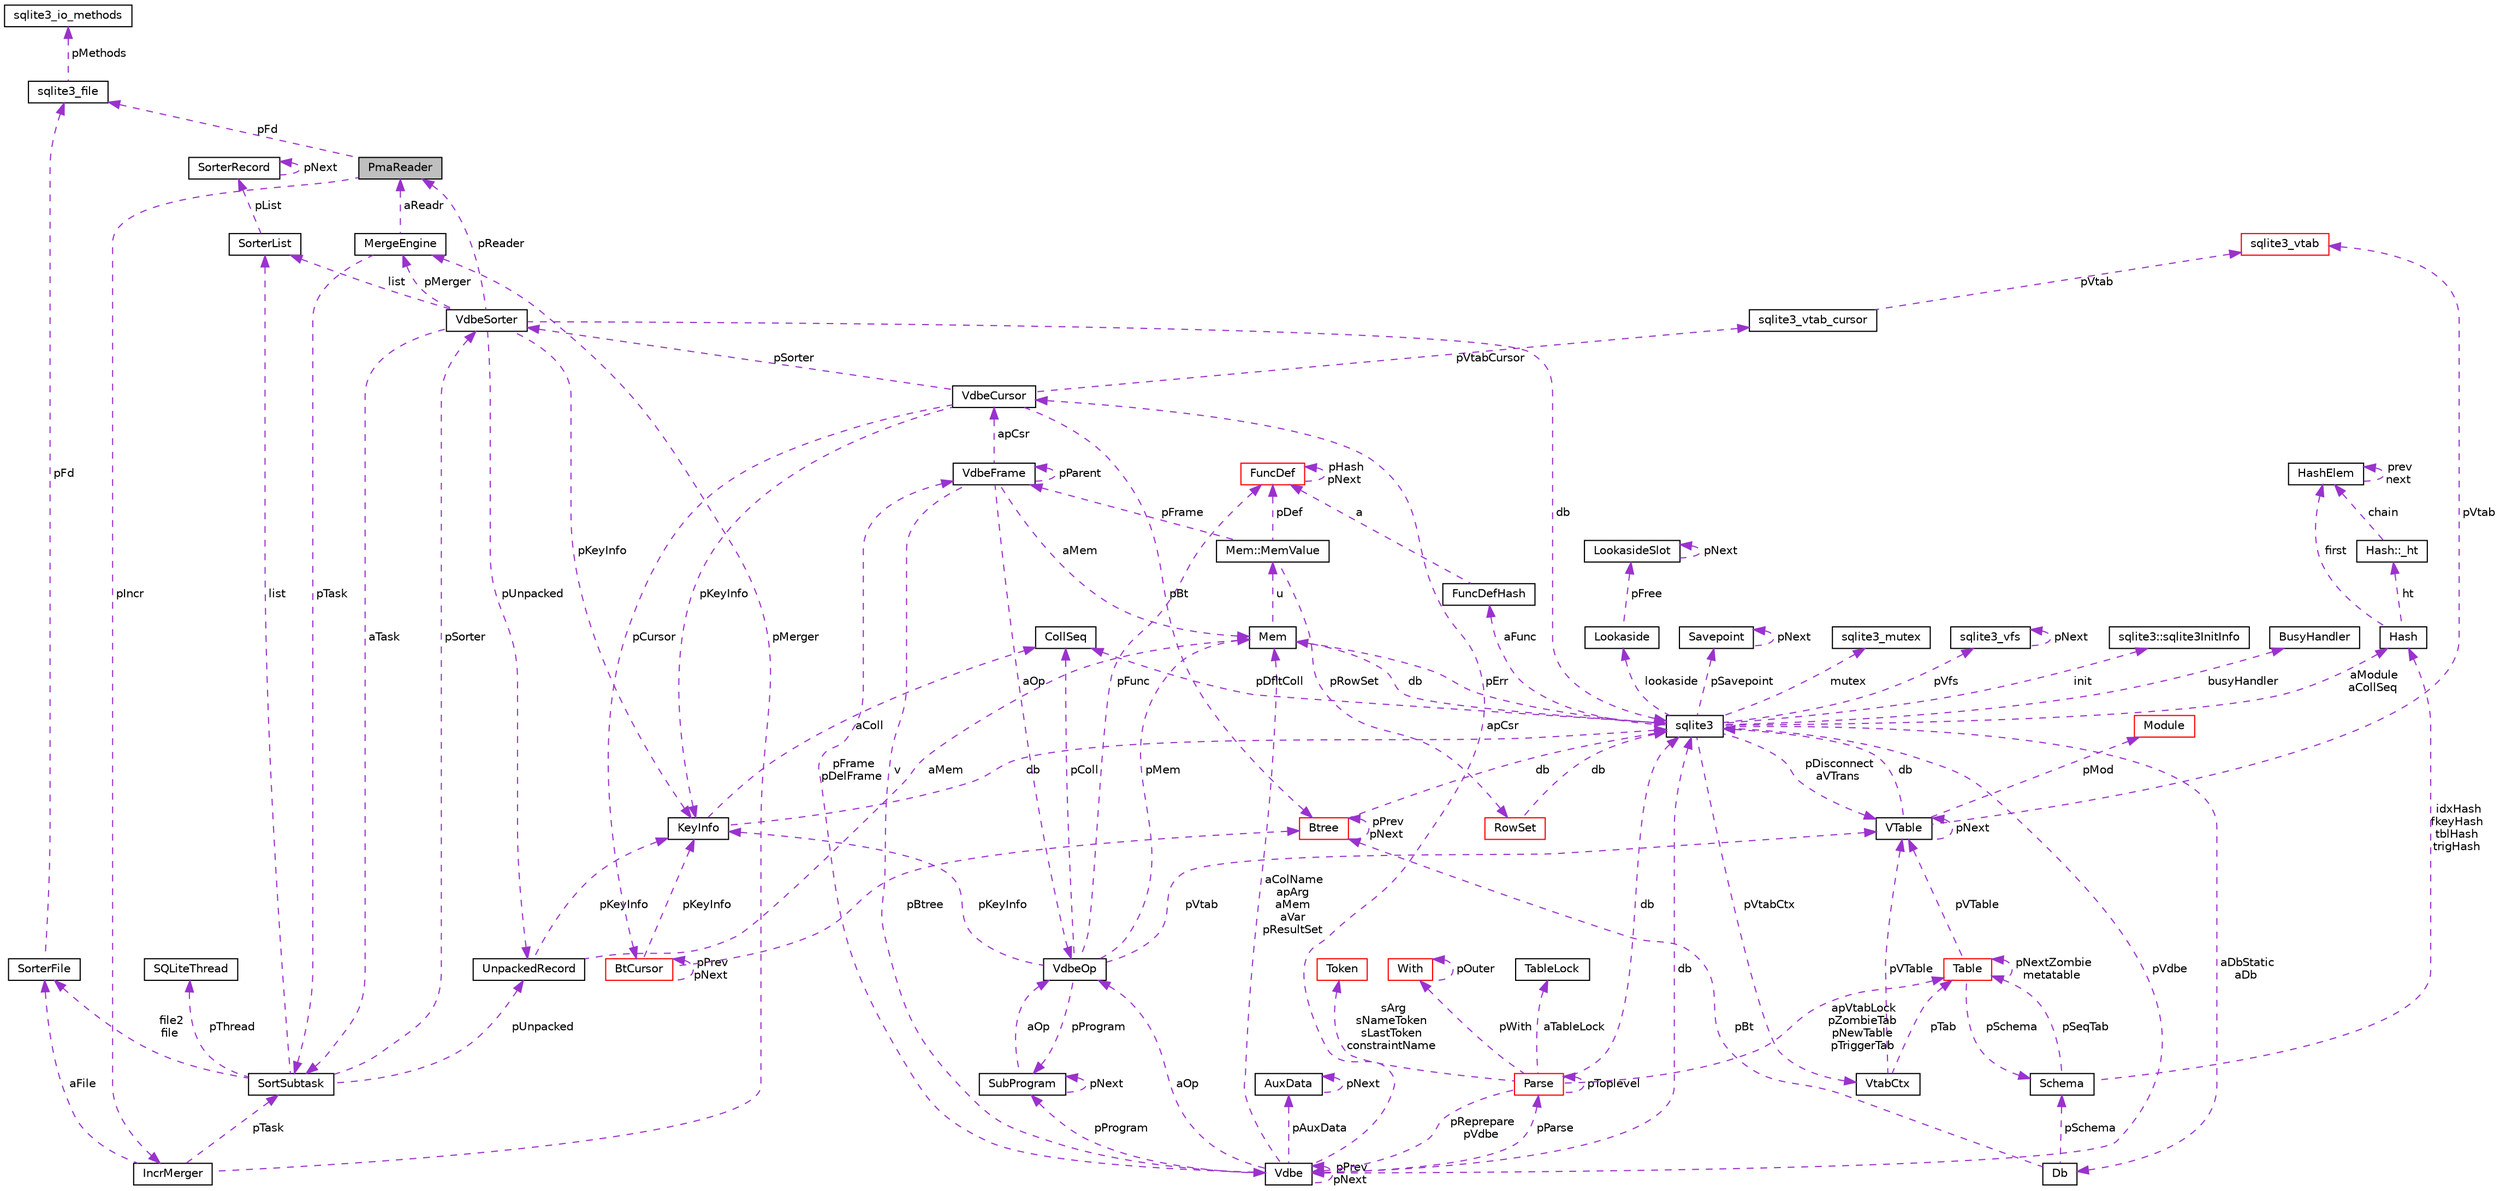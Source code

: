 digraph "PmaReader"
{
  edge [fontname="Helvetica",fontsize="10",labelfontname="Helvetica",labelfontsize="10"];
  node [fontname="Helvetica",fontsize="10",shape=record];
  Node1 [label="PmaReader",height=0.2,width=0.4,color="black", fillcolor="grey75", style="filled", fontcolor="black"];
  Node2 -> Node1 [dir="back",color="darkorchid3",fontsize="10",style="dashed",label=" pFd" ];
  Node2 [label="sqlite3_file",height=0.2,width=0.4,color="black", fillcolor="white", style="filled",URL="$structsqlite3__file.html"];
  Node3 -> Node2 [dir="back",color="darkorchid3",fontsize="10",style="dashed",label=" pMethods" ];
  Node3 [label="sqlite3_io_methods",height=0.2,width=0.4,color="black", fillcolor="white", style="filled",URL="$structsqlite3__io__methods.html"];
  Node4 -> Node1 [dir="back",color="darkorchid3",fontsize="10",style="dashed",label=" pIncr" ];
  Node4 [label="IncrMerger",height=0.2,width=0.4,color="black", fillcolor="white", style="filled",URL="$struct_incr_merger.html"];
  Node5 -> Node4 [dir="back",color="darkorchid3",fontsize="10",style="dashed",label=" pMerger" ];
  Node5 [label="MergeEngine",height=0.2,width=0.4,color="black", fillcolor="white", style="filled",URL="$struct_merge_engine.html"];
  Node1 -> Node5 [dir="back",color="darkorchid3",fontsize="10",style="dashed",label=" aReadr" ];
  Node6 -> Node5 [dir="back",color="darkorchid3",fontsize="10",style="dashed",label=" pTask" ];
  Node6 [label="SortSubtask",height=0.2,width=0.4,color="black", fillcolor="white", style="filled",URL="$struct_sort_subtask.html"];
  Node7 -> Node6 [dir="back",color="darkorchid3",fontsize="10",style="dashed",label=" list" ];
  Node7 [label="SorterList",height=0.2,width=0.4,color="black", fillcolor="white", style="filled",URL="$struct_sorter_list.html"];
  Node8 -> Node7 [dir="back",color="darkorchid3",fontsize="10",style="dashed",label=" pList" ];
  Node8 [label="SorterRecord",height=0.2,width=0.4,color="black", fillcolor="white", style="filled",URL="$struct_sorter_record.html"];
  Node8 -> Node8 [dir="back",color="darkorchid3",fontsize="10",style="dashed",label=" pNext" ];
  Node9 -> Node6 [dir="back",color="darkorchid3",fontsize="10",style="dashed",label=" pSorter" ];
  Node9 [label="VdbeSorter",height=0.2,width=0.4,color="black", fillcolor="white", style="filled",URL="$struct_vdbe_sorter.html"];
  Node7 -> Node9 [dir="back",color="darkorchid3",fontsize="10",style="dashed",label=" list" ];
  Node10 -> Node9 [dir="back",color="darkorchid3",fontsize="10",style="dashed",label=" db" ];
  Node10 [label="sqlite3",height=0.2,width=0.4,color="black", fillcolor="white", style="filled",URL="$structsqlite3.html"];
  Node11 -> Node10 [dir="back",color="darkorchid3",fontsize="10",style="dashed",label=" pErr" ];
  Node11 [label="Mem",height=0.2,width=0.4,color="black", fillcolor="white", style="filled",URL="$struct_mem.html"];
  Node12 -> Node11 [dir="back",color="darkorchid3",fontsize="10",style="dashed",label=" u" ];
  Node12 [label="Mem::MemValue",height=0.2,width=0.4,color="black", fillcolor="white", style="filled",URL="$union_mem_1_1_mem_value.html"];
  Node13 -> Node12 [dir="back",color="darkorchid3",fontsize="10",style="dashed",label=" pFrame" ];
  Node13 [label="VdbeFrame",height=0.2,width=0.4,color="black", fillcolor="white", style="filled",URL="$struct_vdbe_frame.html"];
  Node11 -> Node13 [dir="back",color="darkorchid3",fontsize="10",style="dashed",label=" aMem" ];
  Node14 -> Node13 [dir="back",color="darkorchid3",fontsize="10",style="dashed",label=" v" ];
  Node14 [label="Vdbe",height=0.2,width=0.4,color="black", fillcolor="white", style="filled",URL="$struct_vdbe.html"];
  Node14 -> Node14 [dir="back",color="darkorchid3",fontsize="10",style="dashed",label=" pPrev\npNext" ];
  Node11 -> Node14 [dir="back",color="darkorchid3",fontsize="10",style="dashed",label=" aColName\napArg\naMem\naVar\npResultSet" ];
  Node10 -> Node14 [dir="back",color="darkorchid3",fontsize="10",style="dashed",label=" db" ];
  Node13 -> Node14 [dir="back",color="darkorchid3",fontsize="10",style="dashed",label=" pFrame\npDelFrame" ];
  Node15 -> Node14 [dir="back",color="darkorchid3",fontsize="10",style="dashed",label=" pAuxData" ];
  Node15 [label="AuxData",height=0.2,width=0.4,color="black", fillcolor="white", style="filled",URL="$struct_aux_data.html"];
  Node15 -> Node15 [dir="back",color="darkorchid3",fontsize="10",style="dashed",label=" pNext" ];
  Node16 -> Node14 [dir="back",color="darkorchid3",fontsize="10",style="dashed",label=" pProgram" ];
  Node16 [label="SubProgram",height=0.2,width=0.4,color="black", fillcolor="white", style="filled",URL="$struct_sub_program.html"];
  Node16 -> Node16 [dir="back",color="darkorchid3",fontsize="10",style="dashed",label=" pNext" ];
  Node17 -> Node16 [dir="back",color="darkorchid3",fontsize="10",style="dashed",label=" aOp" ];
  Node17 [label="VdbeOp",height=0.2,width=0.4,color="black", fillcolor="white", style="filled",URL="$struct_vdbe_op.html"];
  Node11 -> Node17 [dir="back",color="darkorchid3",fontsize="10",style="dashed",label=" pMem" ];
  Node18 -> Node17 [dir="back",color="darkorchid3",fontsize="10",style="dashed",label=" pColl" ];
  Node18 [label="CollSeq",height=0.2,width=0.4,color="black", fillcolor="white", style="filled",URL="$struct_coll_seq.html"];
  Node19 -> Node17 [dir="back",color="darkorchid3",fontsize="10",style="dashed",label=" pVtab" ];
  Node19 [label="VTable",height=0.2,width=0.4,color="black", fillcolor="white", style="filled",URL="$struct_v_table.html"];
  Node10 -> Node19 [dir="back",color="darkorchid3",fontsize="10",style="dashed",label=" db" ];
  Node19 -> Node19 [dir="back",color="darkorchid3",fontsize="10",style="dashed",label=" pNext" ];
  Node20 -> Node19 [dir="back",color="darkorchid3",fontsize="10",style="dashed",label=" pMod" ];
  Node20 [label="Module",height=0.2,width=0.4,color="red", fillcolor="white", style="filled",URL="$struct_module.html"];
  Node21 -> Node19 [dir="back",color="darkorchid3",fontsize="10",style="dashed",label=" pVtab" ];
  Node21 [label="sqlite3_vtab",height=0.2,width=0.4,color="red", fillcolor="white", style="filled",URL="$structsqlite3__vtab.html"];
  Node16 -> Node17 [dir="back",color="darkorchid3",fontsize="10",style="dashed",label=" pProgram" ];
  Node22 -> Node17 [dir="back",color="darkorchid3",fontsize="10",style="dashed",label=" pKeyInfo" ];
  Node22 [label="KeyInfo",height=0.2,width=0.4,color="black", fillcolor="white", style="filled",URL="$struct_key_info.html"];
  Node10 -> Node22 [dir="back",color="darkorchid3",fontsize="10",style="dashed",label=" db" ];
  Node18 -> Node22 [dir="back",color="darkorchid3",fontsize="10",style="dashed",label=" aColl" ];
  Node23 -> Node17 [dir="back",color="darkorchid3",fontsize="10",style="dashed",label=" pFunc" ];
  Node23 [label="FuncDef",height=0.2,width=0.4,color="red", fillcolor="white", style="filled",URL="$struct_func_def.html"];
  Node23 -> Node23 [dir="back",color="darkorchid3",fontsize="10",style="dashed",label=" pHash\npNext" ];
  Node24 -> Node14 [dir="back",color="darkorchid3",fontsize="10",style="dashed",label=" apCsr" ];
  Node24 [label="VdbeCursor",height=0.2,width=0.4,color="black", fillcolor="white", style="filled",URL="$struct_vdbe_cursor.html"];
  Node25 -> Node24 [dir="back",color="darkorchid3",fontsize="10",style="dashed",label=" pCursor" ];
  Node25 [label="BtCursor",height=0.2,width=0.4,color="red", fillcolor="white", style="filled",URL="$struct_bt_cursor.html"];
  Node25 -> Node25 [dir="back",color="darkorchid3",fontsize="10",style="dashed",label=" pPrev\npNext" ];
  Node22 -> Node25 [dir="back",color="darkorchid3",fontsize="10",style="dashed",label=" pKeyInfo" ];
  Node26 -> Node25 [dir="back",color="darkorchid3",fontsize="10",style="dashed",label=" pBtree" ];
  Node26 [label="Btree",height=0.2,width=0.4,color="red", fillcolor="white", style="filled",URL="$struct_btree.html"];
  Node10 -> Node26 [dir="back",color="darkorchid3",fontsize="10",style="dashed",label=" db" ];
  Node26 -> Node26 [dir="back",color="darkorchid3",fontsize="10",style="dashed",label=" pPrev\npNext" ];
  Node27 -> Node24 [dir="back",color="darkorchid3",fontsize="10",style="dashed",label=" pVtabCursor" ];
  Node27 [label="sqlite3_vtab_cursor",height=0.2,width=0.4,color="black", fillcolor="white", style="filled",URL="$structsqlite3__vtab__cursor.html"];
  Node21 -> Node27 [dir="back",color="darkorchid3",fontsize="10",style="dashed",label=" pVtab" ];
  Node9 -> Node24 [dir="back",color="darkorchid3",fontsize="10",style="dashed",label=" pSorter" ];
  Node22 -> Node24 [dir="back",color="darkorchid3",fontsize="10",style="dashed",label=" pKeyInfo" ];
  Node26 -> Node24 [dir="back",color="darkorchid3",fontsize="10",style="dashed",label=" pBt" ];
  Node28 -> Node14 [dir="back",color="darkorchid3",fontsize="10",style="dashed",label=" pParse" ];
  Node28 [label="Parse",height=0.2,width=0.4,color="red", fillcolor="white", style="filled",URL="$struct_parse.html"];
  Node14 -> Node28 [dir="back",color="darkorchid3",fontsize="10",style="dashed",label=" pReprepare\npVdbe" ];
  Node10 -> Node28 [dir="back",color="darkorchid3",fontsize="10",style="dashed",label=" db" ];
  Node29 -> Node28 [dir="back",color="darkorchid3",fontsize="10",style="dashed",label=" aTableLock" ];
  Node29 [label="TableLock",height=0.2,width=0.4,color="black", fillcolor="white", style="filled",URL="$struct_table_lock.html"];
  Node30 -> Node28 [dir="back",color="darkorchid3",fontsize="10",style="dashed",label=" sArg\nsNameToken\nsLastToken\nconstraintName" ];
  Node30 [label="Token",height=0.2,width=0.4,color="red", fillcolor="white", style="filled",URL="$struct_token.html"];
  Node31 -> Node28 [dir="back",color="darkorchid3",fontsize="10",style="dashed",label=" pWith" ];
  Node31 [label="With",height=0.2,width=0.4,color="red", fillcolor="white", style="filled",URL="$struct_with.html"];
  Node31 -> Node31 [dir="back",color="darkorchid3",fontsize="10",style="dashed",label=" pOuter" ];
  Node32 -> Node28 [dir="back",color="darkorchid3",fontsize="10",style="dashed",label=" apVtabLock\npZombieTab\npNewTable\npTriggerTab" ];
  Node32 [label="Table",height=0.2,width=0.4,color="red", fillcolor="white", style="filled",URL="$struct_table.html"];
  Node33 -> Node32 [dir="back",color="darkorchid3",fontsize="10",style="dashed",label=" pSchema" ];
  Node33 [label="Schema",height=0.2,width=0.4,color="black", fillcolor="white", style="filled",URL="$struct_schema.html"];
  Node32 -> Node33 [dir="back",color="darkorchid3",fontsize="10",style="dashed",label=" pSeqTab" ];
  Node34 -> Node33 [dir="back",color="darkorchid3",fontsize="10",style="dashed",label=" idxHash\nfkeyHash\ntblHash\ntrigHash" ];
  Node34 [label="Hash",height=0.2,width=0.4,color="black", fillcolor="white", style="filled",URL="$struct_hash.html"];
  Node35 -> Node34 [dir="back",color="darkorchid3",fontsize="10",style="dashed",label=" ht" ];
  Node35 [label="Hash::_ht",height=0.2,width=0.4,color="black", fillcolor="white", style="filled",URL="$struct_hash_1_1__ht.html"];
  Node36 -> Node35 [dir="back",color="darkorchid3",fontsize="10",style="dashed",label=" chain" ];
  Node36 [label="HashElem",height=0.2,width=0.4,color="black", fillcolor="white", style="filled",URL="$struct_hash_elem.html"];
  Node36 -> Node36 [dir="back",color="darkorchid3",fontsize="10",style="dashed",label=" prev\nnext" ];
  Node36 -> Node34 [dir="back",color="darkorchid3",fontsize="10",style="dashed",label=" first" ];
  Node19 -> Node32 [dir="back",color="darkorchid3",fontsize="10",style="dashed",label=" pVTable" ];
  Node32 -> Node32 [dir="back",color="darkorchid3",fontsize="10",style="dashed",label=" pNextZombie\nmetatable" ];
  Node28 -> Node28 [dir="back",color="darkorchid3",fontsize="10",style="dashed",label=" pToplevel" ];
  Node17 -> Node14 [dir="back",color="darkorchid3",fontsize="10",style="dashed",label=" aOp" ];
  Node13 -> Node13 [dir="back",color="darkorchid3",fontsize="10",style="dashed",label=" pParent" ];
  Node24 -> Node13 [dir="back",color="darkorchid3",fontsize="10",style="dashed",label=" apCsr" ];
  Node17 -> Node13 [dir="back",color="darkorchid3",fontsize="10",style="dashed",label=" aOp" ];
  Node37 -> Node12 [dir="back",color="darkorchid3",fontsize="10",style="dashed",label=" pRowSet" ];
  Node37 [label="RowSet",height=0.2,width=0.4,color="red", fillcolor="white", style="filled",URL="$struct_row_set.html"];
  Node10 -> Node37 [dir="back",color="darkorchid3",fontsize="10",style="dashed",label=" db" ];
  Node23 -> Node12 [dir="back",color="darkorchid3",fontsize="10",style="dashed",label=" pDef" ];
  Node10 -> Node11 [dir="back",color="darkorchid3",fontsize="10",style="dashed",label=" db" ];
  Node14 -> Node10 [dir="back",color="darkorchid3",fontsize="10",style="dashed",label=" pVdbe" ];
  Node38 -> Node10 [dir="back",color="darkorchid3",fontsize="10",style="dashed",label=" pSavepoint" ];
  Node38 [label="Savepoint",height=0.2,width=0.4,color="black", fillcolor="white", style="filled",URL="$struct_savepoint.html"];
  Node38 -> Node38 [dir="back",color="darkorchid3",fontsize="10",style="dashed",label=" pNext" ];
  Node39 -> Node10 [dir="back",color="darkorchid3",fontsize="10",style="dashed",label=" aFunc" ];
  Node39 [label="FuncDefHash",height=0.2,width=0.4,color="black", fillcolor="white", style="filled",URL="$struct_func_def_hash.html"];
  Node23 -> Node39 [dir="back",color="darkorchid3",fontsize="10",style="dashed",label=" a" ];
  Node40 -> Node10 [dir="back",color="darkorchid3",fontsize="10",style="dashed",label=" lookaside" ];
  Node40 [label="Lookaside",height=0.2,width=0.4,color="black", fillcolor="white", style="filled",URL="$struct_lookaside.html"];
  Node41 -> Node40 [dir="back",color="darkorchid3",fontsize="10",style="dashed",label=" pFree" ];
  Node41 [label="LookasideSlot",height=0.2,width=0.4,color="black", fillcolor="white", style="filled",URL="$struct_lookaside_slot.html"];
  Node41 -> Node41 [dir="back",color="darkorchid3",fontsize="10",style="dashed",label=" pNext" ];
  Node42 -> Node10 [dir="back",color="darkorchid3",fontsize="10",style="dashed",label=" mutex" ];
  Node42 [label="sqlite3_mutex",height=0.2,width=0.4,color="black", fillcolor="white", style="filled",URL="$structsqlite3__mutex.html"];
  Node43 -> Node10 [dir="back",color="darkorchid3",fontsize="10",style="dashed",label=" pVfs" ];
  Node43 [label="sqlite3_vfs",height=0.2,width=0.4,color="black", fillcolor="white", style="filled",URL="$structsqlite3__vfs.html"];
  Node43 -> Node43 [dir="back",color="darkorchid3",fontsize="10",style="dashed",label=" pNext" ];
  Node44 -> Node10 [dir="back",color="darkorchid3",fontsize="10",style="dashed",label=" init" ];
  Node44 [label="sqlite3::sqlite3InitInfo",height=0.2,width=0.4,color="black", fillcolor="white", style="filled",URL="$structsqlite3_1_1sqlite3_init_info.html"];
  Node45 -> Node10 [dir="back",color="darkorchid3",fontsize="10",style="dashed",label=" busyHandler" ];
  Node45 [label="BusyHandler",height=0.2,width=0.4,color="black", fillcolor="white", style="filled",URL="$struct_busy_handler.html"];
  Node46 -> Node10 [dir="back",color="darkorchid3",fontsize="10",style="dashed",label=" pVtabCtx" ];
  Node46 [label="VtabCtx",height=0.2,width=0.4,color="black", fillcolor="white", style="filled",URL="$struct_vtab_ctx.html"];
  Node19 -> Node46 [dir="back",color="darkorchid3",fontsize="10",style="dashed",label=" pVTable" ];
  Node32 -> Node46 [dir="back",color="darkorchid3",fontsize="10",style="dashed",label=" pTab" ];
  Node18 -> Node10 [dir="back",color="darkorchid3",fontsize="10",style="dashed",label=" pDfltColl" ];
  Node19 -> Node10 [dir="back",color="darkorchid3",fontsize="10",style="dashed",label=" pDisconnect\naVTrans" ];
  Node47 -> Node10 [dir="back",color="darkorchid3",fontsize="10",style="dashed",label=" aDbStatic\naDb" ];
  Node47 [label="Db",height=0.2,width=0.4,color="black", fillcolor="white", style="filled",URL="$struct_db.html"];
  Node33 -> Node47 [dir="back",color="darkorchid3",fontsize="10",style="dashed",label=" pSchema" ];
  Node26 -> Node47 [dir="back",color="darkorchid3",fontsize="10",style="dashed",label=" pBt" ];
  Node34 -> Node10 [dir="back",color="darkorchid3",fontsize="10",style="dashed",label=" aModule\naCollSeq" ];
  Node5 -> Node9 [dir="back",color="darkorchid3",fontsize="10",style="dashed",label=" pMerger" ];
  Node1 -> Node9 [dir="back",color="darkorchid3",fontsize="10",style="dashed",label=" pReader" ];
  Node22 -> Node9 [dir="back",color="darkorchid3",fontsize="10",style="dashed",label=" pKeyInfo" ];
  Node48 -> Node9 [dir="back",color="darkorchid3",fontsize="10",style="dashed",label=" pUnpacked" ];
  Node48 [label="UnpackedRecord",height=0.2,width=0.4,color="black", fillcolor="white", style="filled",URL="$struct_unpacked_record.html"];
  Node11 -> Node48 [dir="back",color="darkorchid3",fontsize="10",style="dashed",label=" aMem" ];
  Node22 -> Node48 [dir="back",color="darkorchid3",fontsize="10",style="dashed",label=" pKeyInfo" ];
  Node6 -> Node9 [dir="back",color="darkorchid3",fontsize="10",style="dashed",label=" aTask" ];
  Node49 -> Node6 [dir="back",color="darkorchid3",fontsize="10",style="dashed",label=" pThread" ];
  Node49 [label="SQLiteThread",height=0.2,width=0.4,color="black", fillcolor="white", style="filled",URL="$struct_s_q_lite_thread.html"];
  Node48 -> Node6 [dir="back",color="darkorchid3",fontsize="10",style="dashed",label=" pUnpacked" ];
  Node50 -> Node6 [dir="back",color="darkorchid3",fontsize="10",style="dashed",label=" file2\nfile" ];
  Node50 [label="SorterFile",height=0.2,width=0.4,color="black", fillcolor="white", style="filled",URL="$struct_sorter_file.html"];
  Node2 -> Node50 [dir="back",color="darkorchid3",fontsize="10",style="dashed",label=" pFd" ];
  Node50 -> Node4 [dir="back",color="darkorchid3",fontsize="10",style="dashed",label=" aFile" ];
  Node6 -> Node4 [dir="back",color="darkorchid3",fontsize="10",style="dashed",label=" pTask" ];
}
